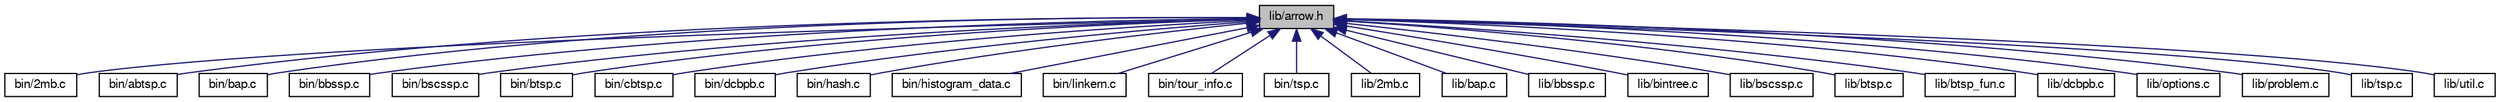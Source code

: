 digraph G
{
  bgcolor="transparent";
  edge [fontname="FreeSans",fontsize=10,labelfontname="FreeSans",labelfontsize=10];
  node [fontname="FreeSans",fontsize=10,shape=record];
  Node1 [label="lib/arrow.h",height=0.2,width=0.4,color="black", fillcolor="grey75", style="filled" fontcolor="black"];
  Node1 -> Node2 [dir=back,color="midnightblue",fontsize=10,style="solid"];
  Node2 [label="bin/2mb.c",height=0.2,width=0.4,color="black",URL="$bin_22mb_8c.html",tooltip="2-Max Bound solver."];
  Node1 -> Node3 [dir=back,color="midnightblue",fontsize=10,style="solid"];
  Node3 [label="bin/abtsp.c",height=0.2,width=0.4,color="black",URL="$abtsp_8c.html",tooltip="Asymmetric Bottleneck TSP heuristic."];
  Node1 -> Node4 [dir=back,color="midnightblue",fontsize=10,style="solid"];
  Node4 [label="bin/bap.c",height=0.2,width=0.4,color="black",URL="$bin_2bap_8c.html",tooltip="Bottleneck Assignment Problem solver."];
  Node1 -> Node5 [dir=back,color="midnightblue",fontsize=10,style="solid"];
  Node5 [label="bin/bbssp.c",height=0.2,width=0.4,color="black",URL="$bin_2bbssp_8c.html",tooltip="Bottleneck Biconnected Spanning Subgraph solver."];
  Node1 -> Node6 [dir=back,color="midnightblue",fontsize=10,style="solid"];
  Node6 [label="bin/bscssp.c",height=0.2,width=0.4,color="black",URL="$bin_2bscssp_8c.html",tooltip="Bottleneck strongly connected spanning subgraph problem solver."];
  Node1 -> Node7 [dir=back,color="midnightblue",fontsize=10,style="solid"];
  Node7 [label="bin/btsp.c",height=0.2,width=0.4,color="black",URL="$bin_2btsp_8c.html",tooltip="Bottleneck TSP heuristic."];
  Node1 -> Node8 [dir=back,color="midnightblue",fontsize=10,style="solid"];
  Node8 [label="bin/cbtsp.c",height=0.2,width=0.4,color="black",URL="$cbtsp_8c.html",tooltip="Constrained Bottleneck TSP heuristic."];
  Node1 -> Node9 [dir=back,color="midnightblue",fontsize=10,style="solid"];
  Node9 [label="bin/dcbpb.c",height=0.2,width=0.4,color="black",URL="$bin_2dcbpb_8c.html",tooltip="Degree Constrained Bottleneck Path Bound solver."];
  Node1 -> Node10 [dir=back,color="midnightblue",fontsize=10,style="solid"];
  Node10 [label="bin/hash.c",height=0.2,width=0.4,color="black",URL="$hash_8c.html",tooltip="Hash testing."];
  Node1 -> Node11 [dir=back,color="midnightblue",fontsize=10,style="solid"];
  Node11 [label="bin/histogram_data.c",height=0.2,width=0.4,color="black",URL="$histogram__data_8c.html",tooltip="Edge length histogram data collector."];
  Node1 -> Node12 [dir=back,color="midnightblue",fontsize=10,style="solid"];
  Node12 [label="bin/linkern.c",height=0.2,width=0.4,color="black",URL="$linkern_8c.html",tooltip="Lin-Kernighan TSP heuristic."];
  Node1 -> Node13 [dir=back,color="midnightblue",fontsize=10,style="solid"];
  Node13 [label="bin/tour_info.c",height=0.2,width=0.4,color="black",URL="$tour__info_8c.html",tooltip="Tour information."];
  Node1 -> Node14 [dir=back,color="midnightblue",fontsize=10,style="solid"];
  Node14 [label="bin/tsp.c",height=0.2,width=0.4,color="black",URL="$bin_2tsp_8c.html",tooltip="Traveling Salesman Problem solver."];
  Node1 -> Node15 [dir=back,color="midnightblue",fontsize=10,style="solid"];
  Node15 [label="lib/2mb.c",height=0.2,width=0.4,color="black",URL="$lib_22mb_8c.html",tooltip="2-max bound implemenation."];
  Node1 -> Node16 [dir=back,color="midnightblue",fontsize=10,style="solid"];
  Node16 [label="lib/bap.c",height=0.2,width=0.4,color="black",URL="$lib_2bap_8c.html",tooltip="Bottleneck assignment problem (BAP) implemenation."];
  Node1 -> Node17 [dir=back,color="midnightblue",fontsize=10,style="solid"];
  Node17 [label="lib/bbssp.c",height=0.2,width=0.4,color="black",URL="$lib_2bbssp_8c.html",tooltip="Bottleneck biconnected spanning subgraph problem implemenation."];
  Node1 -> Node18 [dir=back,color="midnightblue",fontsize=10,style="solid"];
  Node18 [label="lib/bintree.c",height=0.2,width=0.4,color="black",URL="$bintree_8c.html",tooltip="Binary tree implementation."];
  Node1 -> Node19 [dir=back,color="midnightblue",fontsize=10,style="solid"];
  Node19 [label="lib/bscssp.c",height=0.2,width=0.4,color="black",URL="$lib_2bscssp_8c.html",tooltip="Bottleneck strongly connected spanning subgraph problem implemenation."];
  Node1 -> Node20 [dir=back,color="midnightblue",fontsize=10,style="solid"];
  Node20 [label="lib/btsp.c",height=0.2,width=0.4,color="black",URL="$lib_2btsp_8c.html",tooltip="Bottleneck traveling salesman problem (BTSP) methods."];
  Node1 -> Node21 [dir=back,color="midnightblue",fontsize=10,style="solid"];
  Node21 [label="lib/btsp_fun.c",height=0.2,width=0.4,color="black",URL="$btsp__fun_8c.html",tooltip="Cost matrix transformation functions."];
  Node1 -> Node22 [dir=back,color="midnightblue",fontsize=10,style="solid"];
  Node22 [label="lib/dcbpb.c",height=0.2,width=0.4,color="black",URL="$lib_2dcbpb_8c.html",tooltip="Degree constarined bottleneck paths bound."];
  Node1 -> Node23 [dir=back,color="midnightblue",fontsize=10,style="solid"];
  Node23 [label="lib/options.c",height=0.2,width=0.4,color="black",URL="$options_8c.html",tooltip="Helper for parsing program options."];
  Node1 -> Node24 [dir=back,color="midnightblue",fontsize=10,style="solid"];
  Node24 [label="lib/problem.c",height=0.2,width=0.4,color="black",URL="$problem_8c.html",tooltip="Functions for working with problem data."];
  Node1 -> Node25 [dir=back,color="midnightblue",fontsize=10,style="solid"];
  Node25 [label="lib/tsp.c",height=0.2,width=0.4,color="black",URL="$lib_2tsp_8c.html",tooltip="TSP solver and Lin-Kernighan heuristic."];
  Node1 -> Node26 [dir=back,color="midnightblue",fontsize=10,style="solid"];
  Node26 [label="lib/util.c",height=0.2,width=0.4,color="black",URL="$util_8c.html",tooltip="Useful utility functions."];
}
